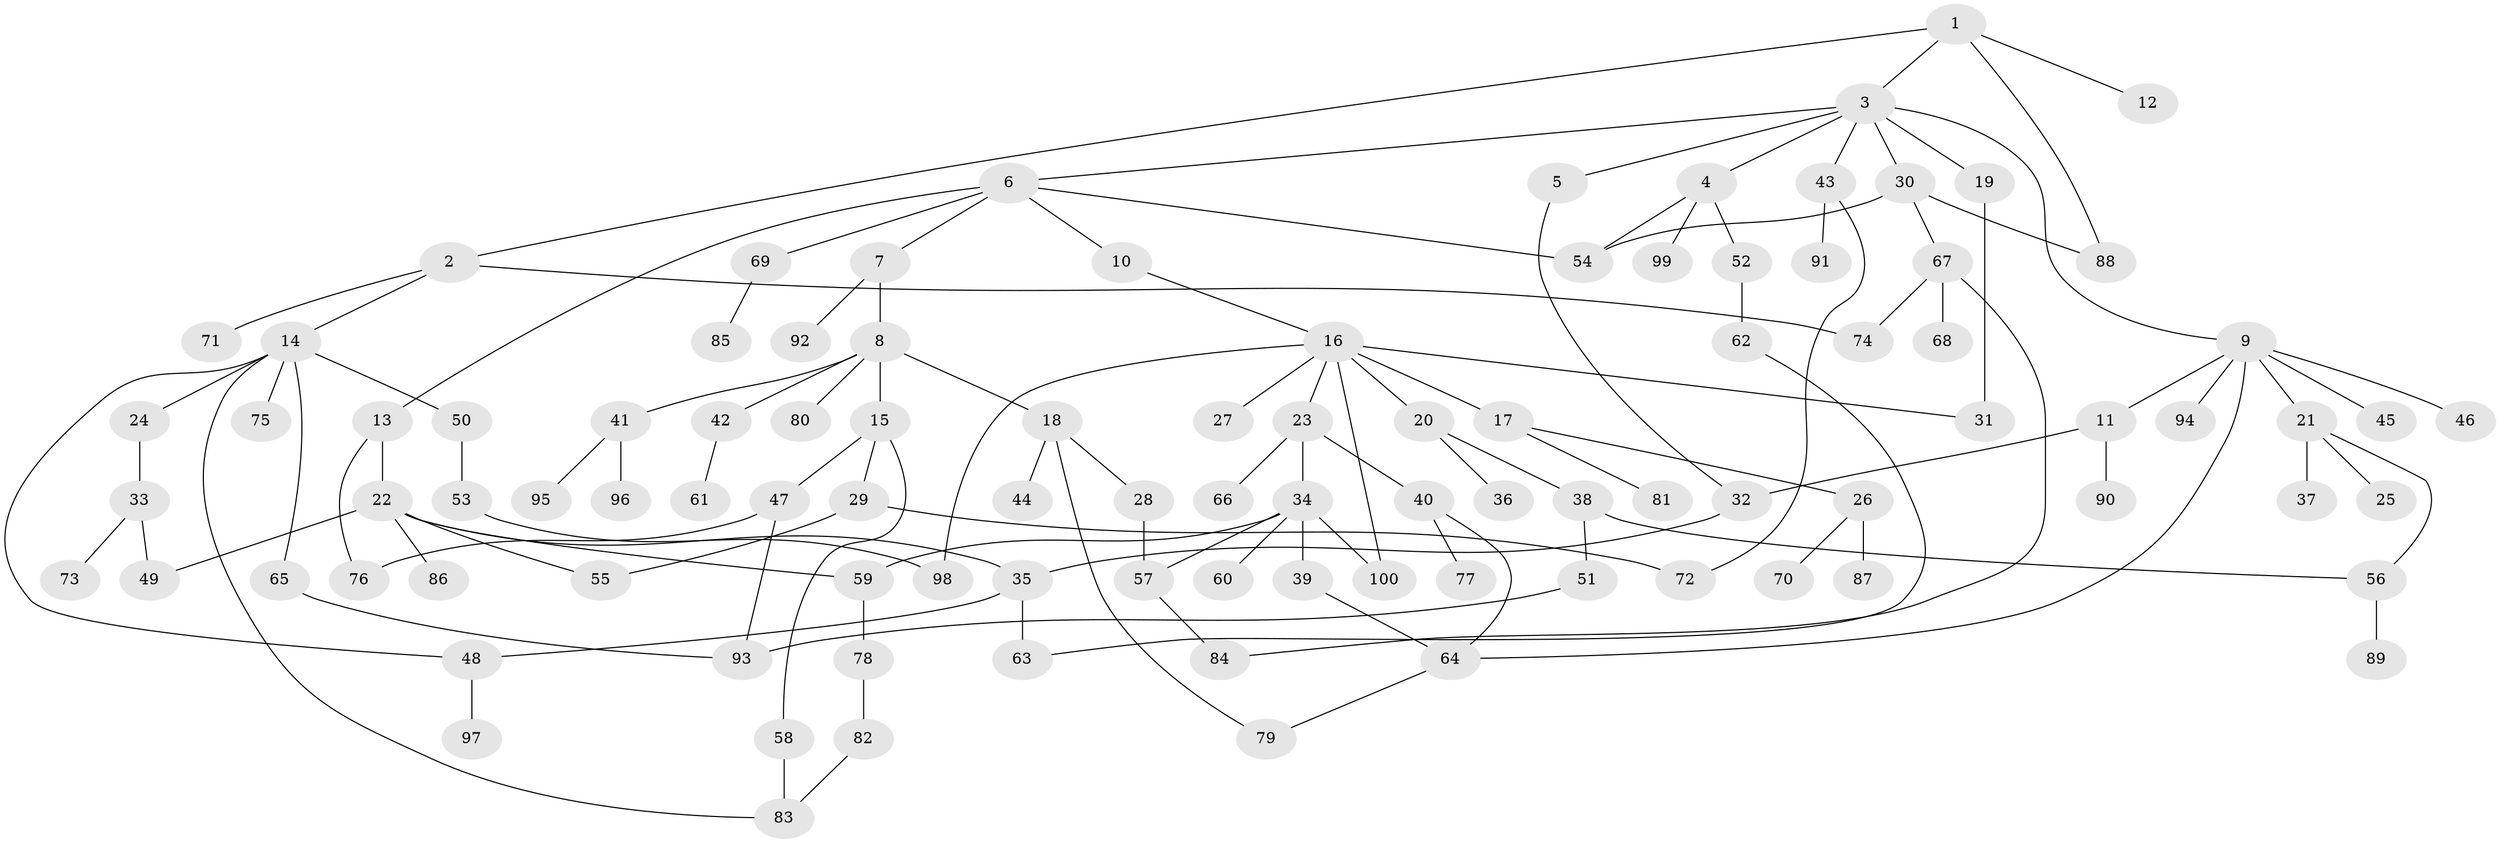 // Generated by graph-tools (version 1.1) at 2025/54/02/21/25 11:54:43]
// undirected, 100 vertices, 125 edges
graph export_dot {
graph [start="1"]
  node [color=gray90,style=filled];
  1;
  2;
  3;
  4;
  5;
  6;
  7;
  8;
  9;
  10;
  11;
  12;
  13;
  14;
  15;
  16;
  17;
  18;
  19;
  20;
  21;
  22;
  23;
  24;
  25;
  26;
  27;
  28;
  29;
  30;
  31;
  32;
  33;
  34;
  35;
  36;
  37;
  38;
  39;
  40;
  41;
  42;
  43;
  44;
  45;
  46;
  47;
  48;
  49;
  50;
  51;
  52;
  53;
  54;
  55;
  56;
  57;
  58;
  59;
  60;
  61;
  62;
  63;
  64;
  65;
  66;
  67;
  68;
  69;
  70;
  71;
  72;
  73;
  74;
  75;
  76;
  77;
  78;
  79;
  80;
  81;
  82;
  83;
  84;
  85;
  86;
  87;
  88;
  89;
  90;
  91;
  92;
  93;
  94;
  95;
  96;
  97;
  98;
  99;
  100;
  1 -- 2;
  1 -- 3;
  1 -- 12;
  1 -- 88;
  2 -- 14;
  2 -- 71;
  2 -- 74;
  3 -- 4;
  3 -- 5;
  3 -- 6;
  3 -- 9;
  3 -- 19;
  3 -- 30;
  3 -- 43;
  4 -- 52;
  4 -- 99;
  4 -- 54;
  5 -- 32;
  6 -- 7;
  6 -- 10;
  6 -- 13;
  6 -- 54;
  6 -- 69;
  7 -- 8;
  7 -- 92;
  8 -- 15;
  8 -- 18;
  8 -- 41;
  8 -- 42;
  8 -- 80;
  9 -- 11;
  9 -- 21;
  9 -- 45;
  9 -- 46;
  9 -- 94;
  9 -- 64;
  10 -- 16;
  11 -- 90;
  11 -- 32;
  13 -- 22;
  13 -- 76;
  14 -- 24;
  14 -- 50;
  14 -- 65;
  14 -- 75;
  14 -- 83;
  14 -- 48;
  15 -- 29;
  15 -- 47;
  15 -- 58;
  16 -- 17;
  16 -- 20;
  16 -- 23;
  16 -- 27;
  16 -- 31;
  16 -- 98;
  16 -- 100;
  17 -- 26;
  17 -- 81;
  18 -- 28;
  18 -- 44;
  18 -- 79;
  19 -- 31;
  20 -- 36;
  20 -- 38;
  21 -- 25;
  21 -- 37;
  21 -- 56;
  22 -- 35;
  22 -- 49;
  22 -- 55;
  22 -- 59;
  22 -- 86;
  23 -- 34;
  23 -- 40;
  23 -- 66;
  24 -- 33;
  26 -- 70;
  26 -- 87;
  28 -- 57;
  29 -- 72;
  29 -- 55;
  30 -- 67;
  30 -- 88;
  30 -- 54;
  32 -- 35;
  33 -- 73;
  33 -- 49;
  34 -- 39;
  34 -- 57;
  34 -- 60;
  34 -- 100;
  34 -- 59;
  35 -- 48;
  35 -- 63;
  38 -- 51;
  38 -- 56;
  39 -- 64;
  40 -- 64;
  40 -- 77;
  41 -- 95;
  41 -- 96;
  42 -- 61;
  43 -- 91;
  43 -- 72;
  47 -- 93;
  47 -- 76;
  48 -- 97;
  50 -- 53;
  51 -- 93;
  52 -- 62;
  53 -- 98;
  56 -- 89;
  57 -- 84;
  58 -- 83;
  59 -- 78;
  62 -- 63;
  64 -- 79;
  65 -- 93;
  67 -- 68;
  67 -- 74;
  67 -- 84;
  69 -- 85;
  78 -- 82;
  82 -- 83;
}
